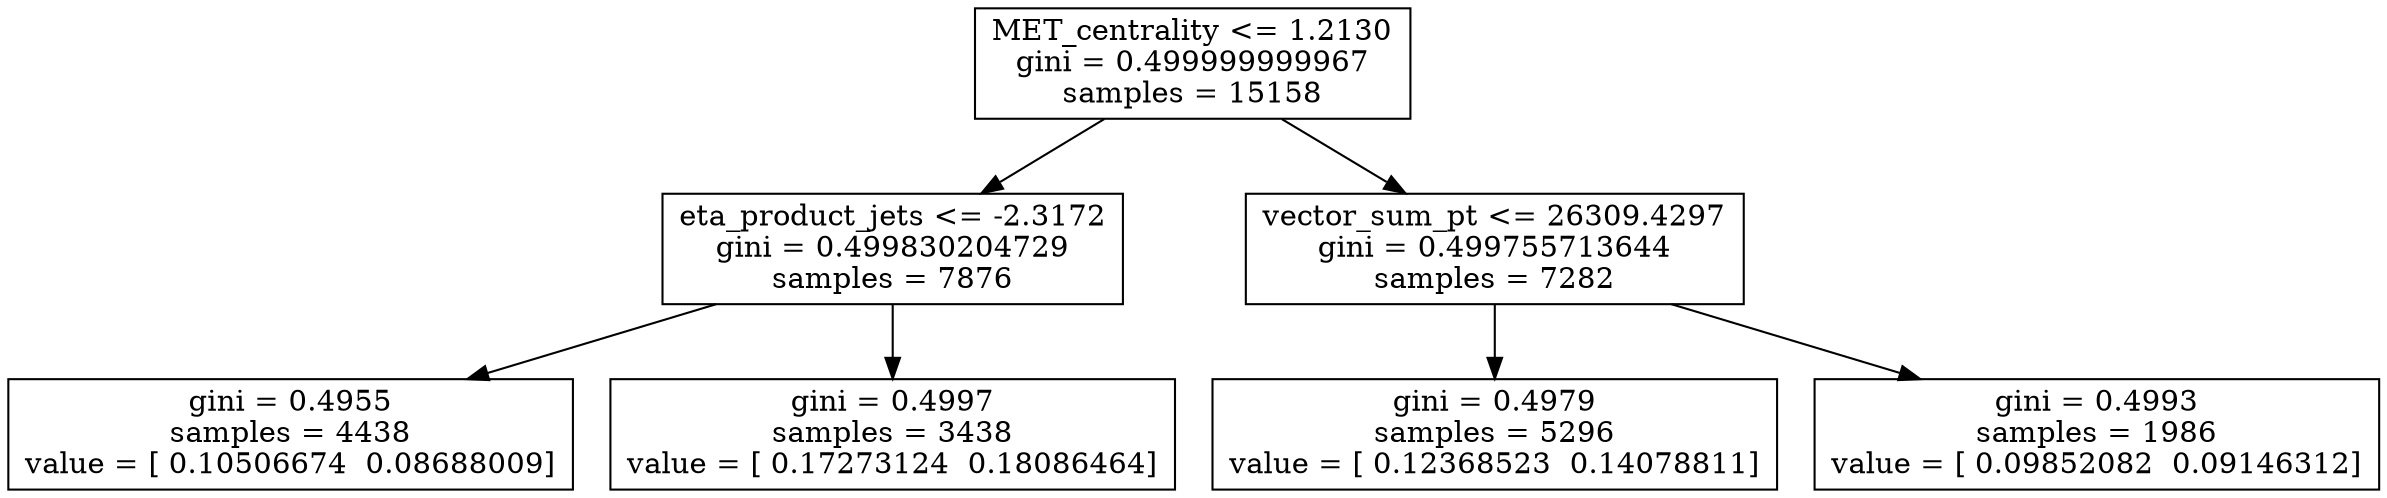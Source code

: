 digraph Tree {
0 [label="MET_centrality <= 1.2130\ngini = 0.499999999967\nsamples = 15158", shape="box"] ;
1 [label="eta_product_jets <= -2.3172\ngini = 0.499830204729\nsamples = 7876", shape="box"] ;
0 -> 1 ;
2 [label="gini = 0.4955\nsamples = 4438\nvalue = [ 0.10506674  0.08688009]", shape="box"] ;
1 -> 2 ;
3 [label="gini = 0.4997\nsamples = 3438\nvalue = [ 0.17273124  0.18086464]", shape="box"] ;
1 -> 3 ;
4 [label="vector_sum_pt <= 26309.4297\ngini = 0.499755713644\nsamples = 7282", shape="box"] ;
0 -> 4 ;
5 [label="gini = 0.4979\nsamples = 5296\nvalue = [ 0.12368523  0.14078811]", shape="box"] ;
4 -> 5 ;
6 [label="gini = 0.4993\nsamples = 1986\nvalue = [ 0.09852082  0.09146312]", shape="box"] ;
4 -> 6 ;
}